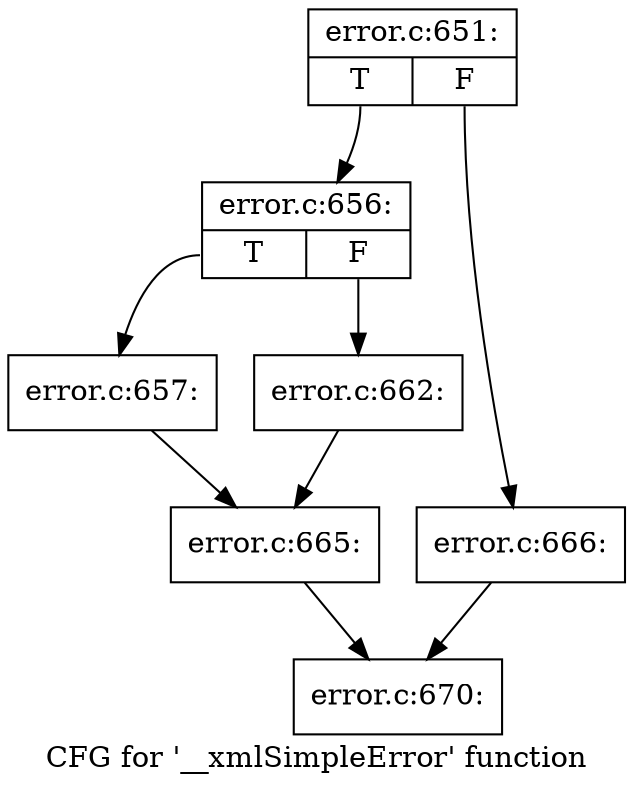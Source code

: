 digraph "CFG for '__xmlSimpleError' function" {
	label="CFG for '__xmlSimpleError' function";

	Node0x4561700 [shape=record,label="{error.c:651:|{<s0>T|<s1>F}}"];
	Node0x4561700:s0 -> Node0x45d11a0;
	Node0x4561700:s1 -> Node0x45d1240;
	Node0x45d11a0 [shape=record,label="{error.c:656:|{<s0>T|<s1>F}}"];
	Node0x45d11a0:s0 -> Node0x45d1600;
	Node0x45d11a0:s1 -> Node0x45d16a0;
	Node0x45d1600 [shape=record,label="{error.c:657:}"];
	Node0x45d1600 -> Node0x45d1650;
	Node0x45d16a0 [shape=record,label="{error.c:662:}"];
	Node0x45d16a0 -> Node0x45d1650;
	Node0x45d1650 [shape=record,label="{error.c:665:}"];
	Node0x45d1650 -> Node0x45d11f0;
	Node0x45d1240 [shape=record,label="{error.c:666:}"];
	Node0x45d1240 -> Node0x45d11f0;
	Node0x45d11f0 [shape=record,label="{error.c:670:}"];
}
